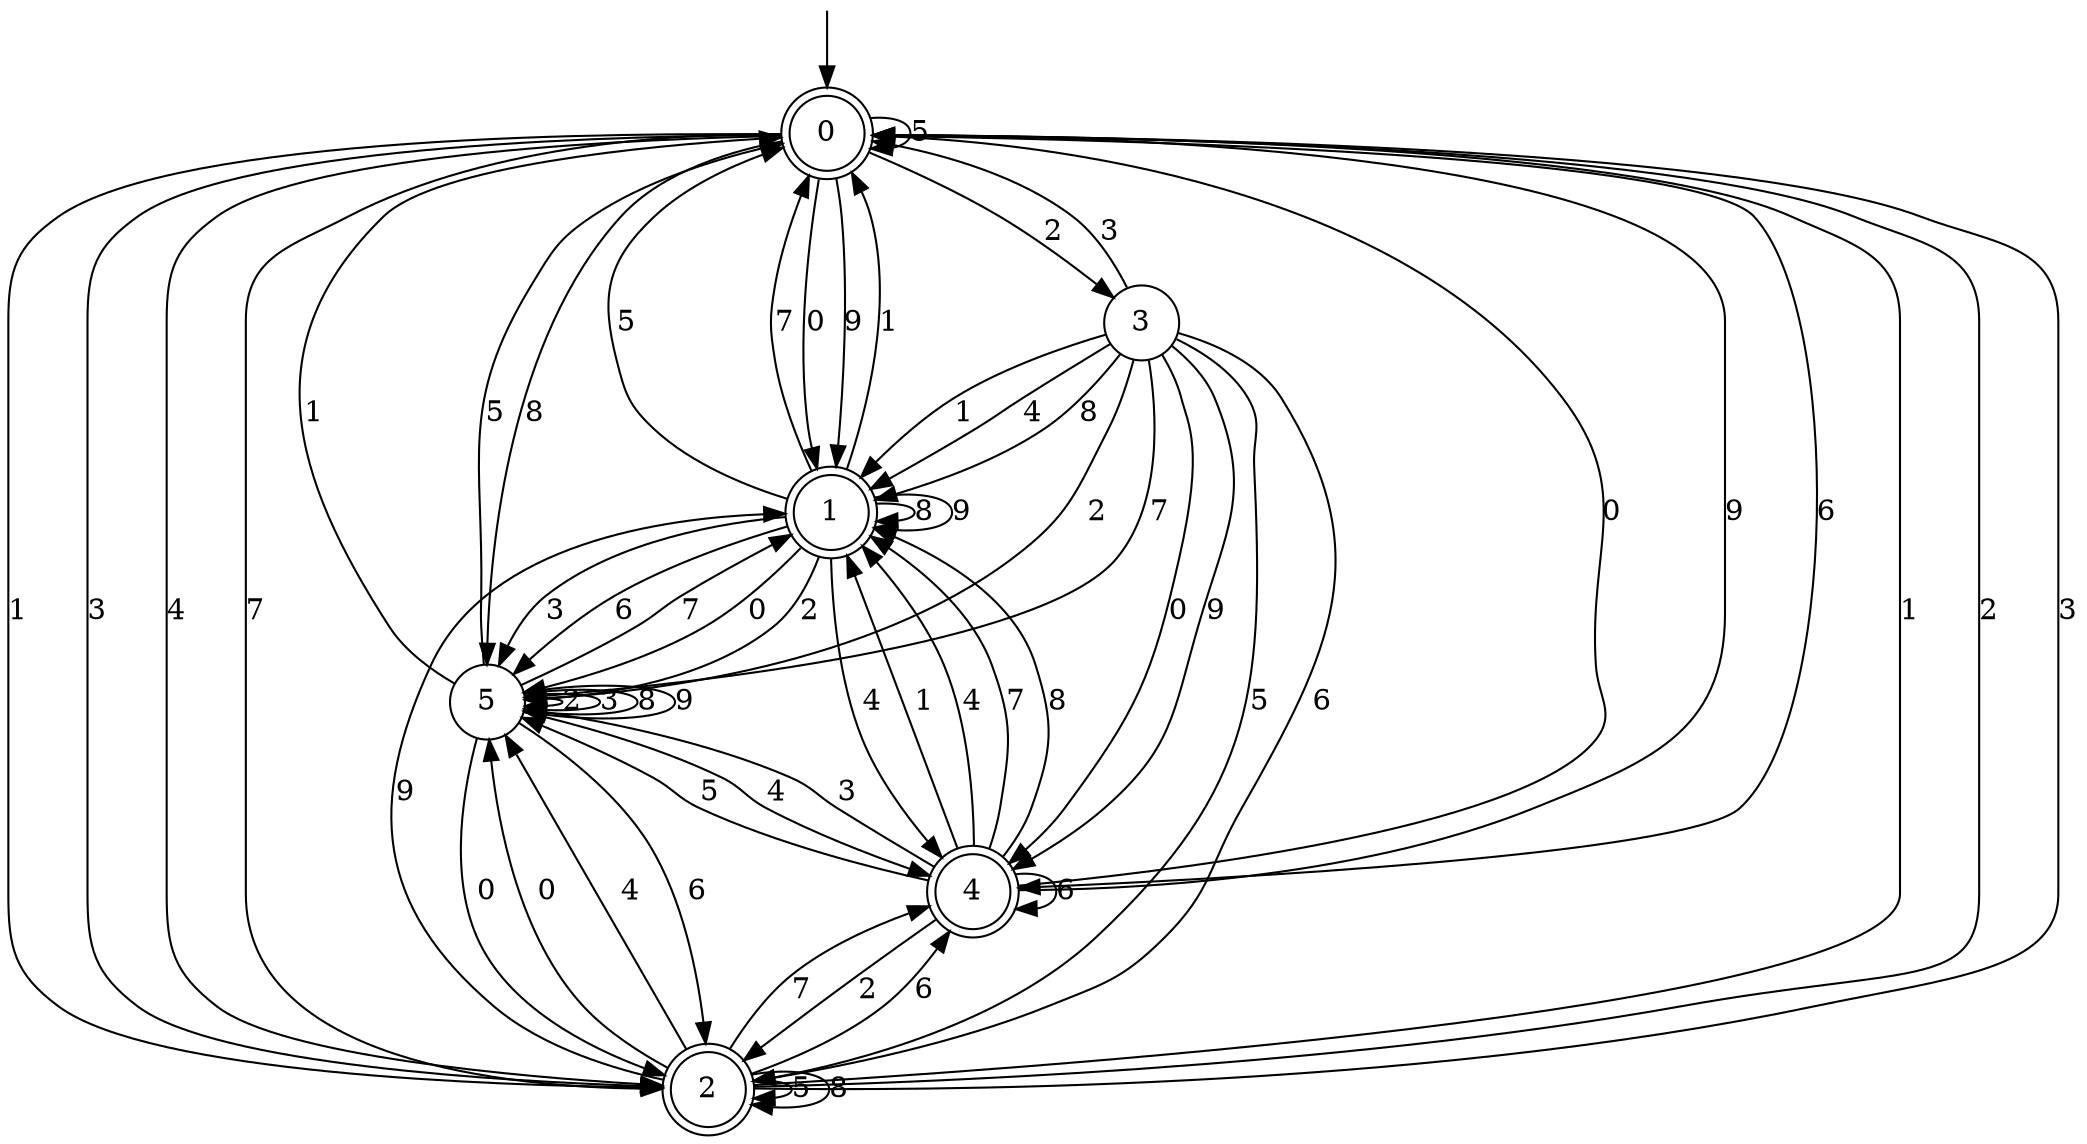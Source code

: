 digraph g {

	s0 [shape="doublecircle" label="0"];
	s1 [shape="doublecircle" label="1"];
	s2 [shape="doublecircle" label="2"];
	s3 [shape="circle" label="3"];
	s4 [shape="doublecircle" label="4"];
	s5 [shape="circle" label="5"];
	s0 -> s1 [label="0"];
	s0 -> s2 [label="1"];
	s0 -> s3 [label="2"];
	s0 -> s2 [label="3"];
	s0 -> s2 [label="4"];
	s0 -> s0 [label="5"];
	s0 -> s4 [label="6"];
	s0 -> s2 [label="7"];
	s0 -> s5 [label="8"];
	s0 -> s1 [label="9"];
	s1 -> s5 [label="0"];
	s1 -> s0 [label="1"];
	s1 -> s5 [label="2"];
	s1 -> s5 [label="3"];
	s1 -> s4 [label="4"];
	s1 -> s0 [label="5"];
	s1 -> s5 [label="6"];
	s1 -> s0 [label="7"];
	s1 -> s1 [label="8"];
	s1 -> s1 [label="9"];
	s2 -> s5 [label="0"];
	s2 -> s0 [label="1"];
	s2 -> s0 [label="2"];
	s2 -> s0 [label="3"];
	s2 -> s5 [label="4"];
	s2 -> s2 [label="5"];
	s2 -> s4 [label="6"];
	s2 -> s4 [label="7"];
	s2 -> s2 [label="8"];
	s2 -> s1 [label="9"];
	s3 -> s4 [label="0"];
	s3 -> s1 [label="1"];
	s3 -> s5 [label="2"];
	s3 -> s0 [label="3"];
	s3 -> s1 [label="4"];
	s3 -> s2 [label="5"];
	s3 -> s2 [label="6"];
	s3 -> s5 [label="7"];
	s3 -> s1 [label="8"];
	s3 -> s4 [label="9"];
	s4 -> s0 [label="0"];
	s4 -> s1 [label="1"];
	s4 -> s2 [label="2"];
	s4 -> s5 [label="3"];
	s4 -> s1 [label="4"];
	s4 -> s5 [label="5"];
	s4 -> s4 [label="6"];
	s4 -> s1 [label="7"];
	s4 -> s1 [label="8"];
	s4 -> s0 [label="9"];
	s5 -> s2 [label="0"];
	s5 -> s0 [label="1"];
	s5 -> s5 [label="2"];
	s5 -> s5 [label="3"];
	s5 -> s4 [label="4"];
	s5 -> s0 [label="5"];
	s5 -> s2 [label="6"];
	s5 -> s1 [label="7"];
	s5 -> s5 [label="8"];
	s5 -> s5 [label="9"];

__start0 [label="" shape="none" width="0" height="0"];
__start0 -> s0;

}
